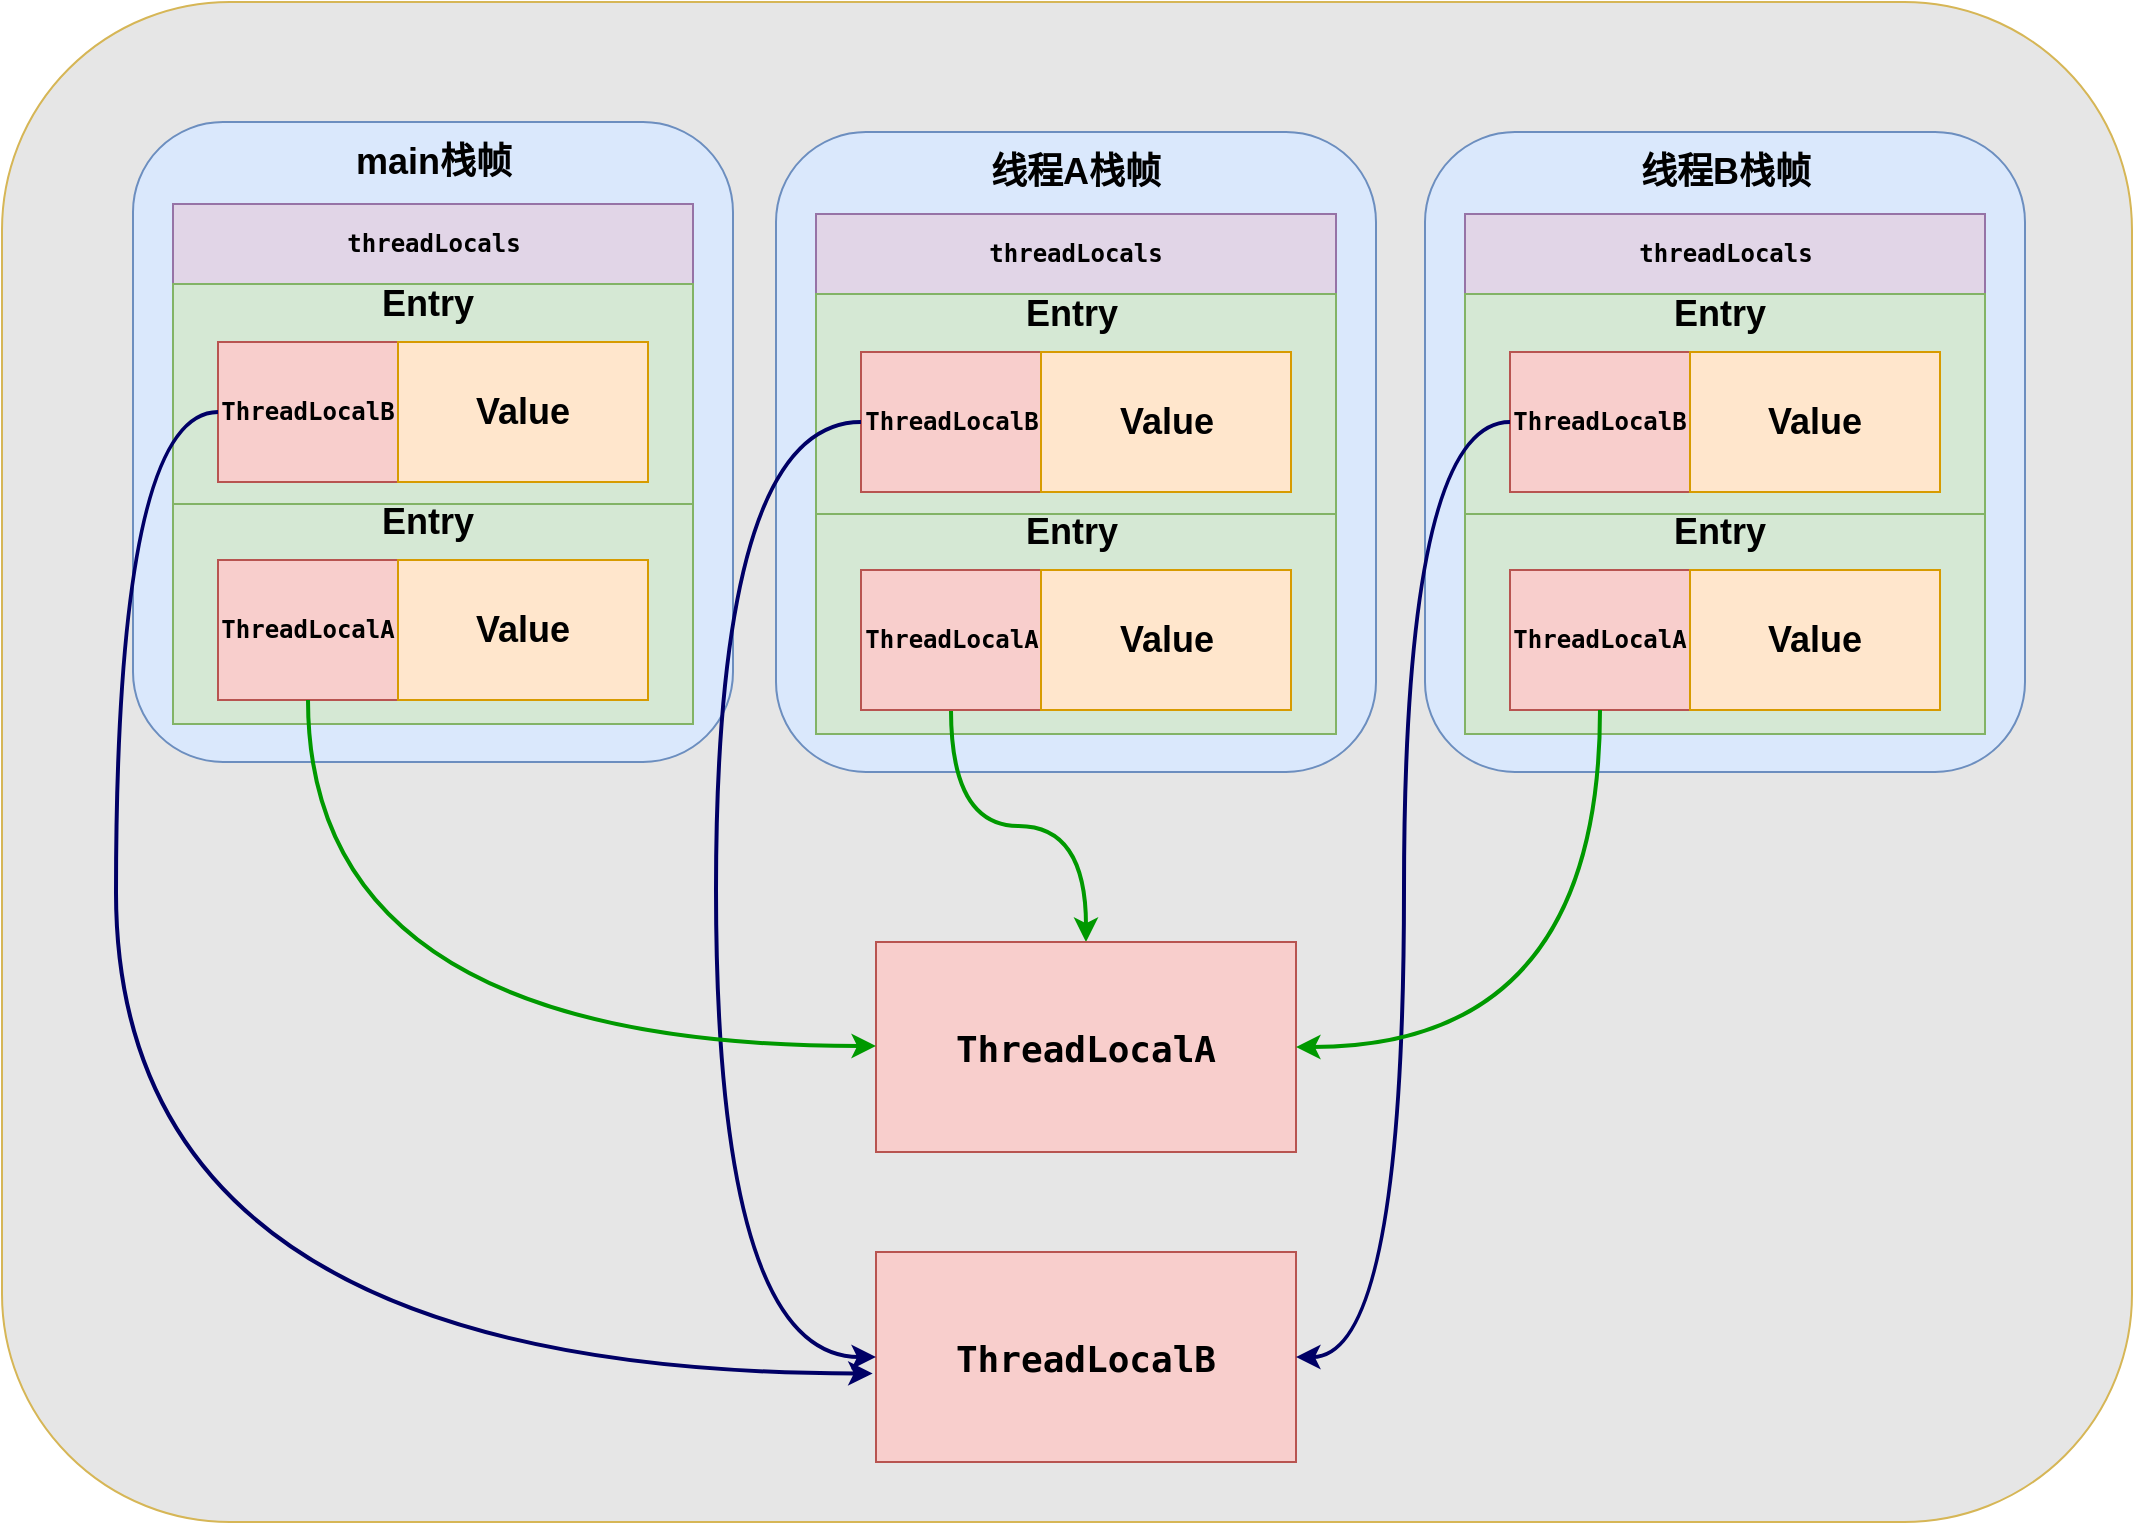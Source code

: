 <mxfile version="10.8.7" type="device"><diagram id="HM8HGTa9kmBEPXIpn-ZJ" name="第 1 页"><mxGraphModel dx="3150" dy="1373" grid="1" gridSize="10" guides="1" tooltips="1" connect="1" arrows="1" fold="1" page="1" pageScale="1" pageWidth="827" pageHeight="1169" math="0" shadow="0"><root><mxCell id="0"/><mxCell id="1" parent="0"/><mxCell id="fJS8M6uHtfuK27kKQ6Z4-132" value="" style="rounded=1;whiteSpace=wrap;html=1;fillColor=#E6E6E6;fontSize=18;strokeColor=#d6b656;" vertex="1" parent="1"><mxGeometry x="-127" y="130" width="1065" height="760" as="geometry"/></mxCell><mxCell id="fJS8M6uHtfuK27kKQ6Z4-1" value="" style="rounded=1;whiteSpace=wrap;html=1;fontStyle=1;fillColor=#dae8fc;strokeColor=#6c8ebf;" vertex="1" parent="1"><mxGeometry x="-61.5" y="190" width="300" height="320" as="geometry"/></mxCell><mxCell id="fJS8M6uHtfuK27kKQ6Z4-35" value="&lt;pre&gt;&lt;br&gt;&lt;/pre&gt;" style="rounded=0;whiteSpace=wrap;html=1;fontSize=18;fillColor=#d5e8d4;strokeColor=#82b366;fontStyle=1" vertex="1" parent="1"><mxGeometry x="-41.5" y="381" width="260" height="110" as="geometry"/></mxCell><mxCell id="fJS8M6uHtfuK27kKQ6Z4-3" value="main栈帧" style="text;html=1;strokeColor=none;fillColor=none;align=center;verticalAlign=middle;whiteSpace=wrap;rounded=0;fontSize=18;fontStyle=1" vertex="1" parent="1"><mxGeometry x="38.5" y="200" width="100" height="20" as="geometry"/></mxCell><mxCell id="fJS8M6uHtfuK27kKQ6Z4-33" value="&lt;pre style=&quot;font-size: 12px&quot;&gt;ThreadLocalA&lt;/pre&gt;" style="rounded=0;whiteSpace=wrap;html=1;fontSize=12;fillColor=#f8cecc;strokeColor=#b85450;fontStyle=1" vertex="1" parent="1"><mxGeometry x="-19" y="409" width="90" height="70" as="geometry"/></mxCell><mxCell id="fJS8M6uHtfuK27kKQ6Z4-34" value="Value" style="rounded=0;whiteSpace=wrap;html=1;fontSize=18;fillColor=#ffe6cc;strokeColor=#d79b00;fontStyle=1" vertex="1" parent="1"><mxGeometry x="71" y="409" width="125" height="70" as="geometry"/></mxCell><mxCell id="fJS8M6uHtfuK27kKQ6Z4-36" value="&lt;pre style=&quot;font-size: 14px&quot;&gt;&lt;br&gt;&lt;/pre&gt;" style="text;html=1;strokeColor=none;fillColor=none;align=center;verticalAlign=middle;whiteSpace=wrap;rounded=0;fontStyle=1;fontSize=14;" vertex="1" parent="1"><mxGeometry x="64" y="380" width="40" height="20" as="geometry"/></mxCell><mxCell id="fJS8M6uHtfuK27kKQ6Z4-48" value="&lt;pre&gt;threadLocals&lt;/pre&gt;" style="rounded=0;whiteSpace=wrap;html=1;fontSize=12;fontStyle=1;fillColor=#e1d5e7;strokeColor=#9673a6;" vertex="1" parent="1"><mxGeometry x="-41.5" y="231" width="260" height="40" as="geometry"/></mxCell><mxCell id="fJS8M6uHtfuK27kKQ6Z4-55" value="Entry" style="text;html=1;strokeColor=none;fillColor=none;align=center;verticalAlign=middle;whiteSpace=wrap;rounded=0;fontSize=18;fontStyle=1" vertex="1" parent="1"><mxGeometry x="60" y="380" width="52" height="20" as="geometry"/></mxCell><mxCell id="fJS8M6uHtfuK27kKQ6Z4-91" value="&lt;pre&gt;&lt;br&gt;&lt;/pre&gt;" style="rounded=0;whiteSpace=wrap;html=1;fontSize=18;fillColor=#d5e8d4;strokeColor=#82b366;fontStyle=1" vertex="1" parent="1"><mxGeometry x="-41.5" y="271" width="260" height="110" as="geometry"/></mxCell><mxCell id="fJS8M6uHtfuK27kKQ6Z4-92" value="&lt;pre style=&quot;font-size: 12px&quot;&gt;ThreadLocalB&lt;/pre&gt;" style="rounded=0;whiteSpace=wrap;html=1;fontSize=12;fillColor=#f8cecc;strokeColor=#b85450;fontStyle=1" vertex="1" parent="1"><mxGeometry x="-19" y="300" width="90" height="70" as="geometry"/></mxCell><mxCell id="fJS8M6uHtfuK27kKQ6Z4-93" value="Value" style="rounded=0;whiteSpace=wrap;html=1;fontSize=18;fillColor=#ffe6cc;strokeColor=#d79b00;fontStyle=1" vertex="1" parent="1"><mxGeometry x="71" y="300" width="125" height="70" as="geometry"/></mxCell><mxCell id="fJS8M6uHtfuK27kKQ6Z4-94" value="&lt;pre style=&quot;font-size: 14px&quot;&gt;&lt;br&gt;&lt;/pre&gt;" style="text;html=1;strokeColor=none;fillColor=none;align=center;verticalAlign=middle;whiteSpace=wrap;rounded=0;fontStyle=1;fontSize=14;" vertex="1" parent="1"><mxGeometry x="65.5" y="270" width="40" height="20" as="geometry"/></mxCell><mxCell id="fJS8M6uHtfuK27kKQ6Z4-95" value="Entry" style="text;html=1;strokeColor=none;fillColor=none;align=center;verticalAlign=middle;whiteSpace=wrap;rounded=0;fontSize=18;fontStyle=1" vertex="1" parent="1"><mxGeometry x="60" y="271" width="52" height="20" as="geometry"/></mxCell><mxCell id="fJS8M6uHtfuK27kKQ6Z4-101" value="" style="rounded=1;whiteSpace=wrap;html=1;fontStyle=1;fillColor=#dae8fc;strokeColor=#6c8ebf;" vertex="1" parent="1"><mxGeometry x="260" y="195" width="300" height="320" as="geometry"/></mxCell><mxCell id="fJS8M6uHtfuK27kKQ6Z4-102" value="&lt;pre&gt;&lt;br&gt;&lt;/pre&gt;" style="rounded=0;whiteSpace=wrap;html=1;fontSize=18;fillColor=#d5e8d4;strokeColor=#82b366;fontStyle=1" vertex="1" parent="1"><mxGeometry x="280" y="386" width="260" height="110" as="geometry"/></mxCell><mxCell id="fJS8M6uHtfuK27kKQ6Z4-103" value="线程A栈帧" style="text;html=1;strokeColor=none;fillColor=none;align=center;verticalAlign=middle;whiteSpace=wrap;rounded=0;fontSize=18;fontStyle=1" vertex="1" parent="1"><mxGeometry x="360" y="205" width="100" height="20" as="geometry"/></mxCell><mxCell id="fJS8M6uHtfuK27kKQ6Z4-140" style="edgeStyle=orthogonalEdgeStyle;orthogonalLoop=1;jettySize=auto;html=1;exitX=0.5;exitY=1;exitDx=0;exitDy=0;strokeColor=#009900;strokeWidth=2;fontSize=18;curved=1;" edge="1" parent="1" source="fJS8M6uHtfuK27kKQ6Z4-104" target="fJS8M6uHtfuK27kKQ6Z4-128"><mxGeometry relative="1" as="geometry"/></mxCell><mxCell id="fJS8M6uHtfuK27kKQ6Z4-104" value="&lt;pre style=&quot;font-size: 12px&quot;&gt;ThreadLocalA&lt;/pre&gt;" style="rounded=0;whiteSpace=wrap;html=1;fontSize=12;fillColor=#f8cecc;strokeColor=#b85450;fontStyle=1" vertex="1" parent="1"><mxGeometry x="302.5" y="414" width="90" height="70" as="geometry"/></mxCell><mxCell id="fJS8M6uHtfuK27kKQ6Z4-105" value="Value" style="rounded=0;whiteSpace=wrap;html=1;fontSize=18;fillColor=#ffe6cc;strokeColor=#d79b00;fontStyle=1" vertex="1" parent="1"><mxGeometry x="392.5" y="414" width="125" height="70" as="geometry"/></mxCell><mxCell id="fJS8M6uHtfuK27kKQ6Z4-106" value="&lt;pre style=&quot;font-size: 14px&quot;&gt;&lt;br&gt;&lt;/pre&gt;" style="text;html=1;strokeColor=none;fillColor=none;align=center;verticalAlign=middle;whiteSpace=wrap;rounded=0;fontStyle=1;fontSize=14;" vertex="1" parent="1"><mxGeometry x="385.5" y="385" width="40" height="20" as="geometry"/></mxCell><mxCell id="fJS8M6uHtfuK27kKQ6Z4-107" value="&lt;pre&gt;threadLocals&lt;/pre&gt;" style="rounded=0;whiteSpace=wrap;html=1;fontSize=12;fontStyle=1;fillColor=#e1d5e7;strokeColor=#9673a6;" vertex="1" parent="1"><mxGeometry x="280" y="236" width="260" height="40" as="geometry"/></mxCell><mxCell id="fJS8M6uHtfuK27kKQ6Z4-108" value="Entry" style="text;html=1;strokeColor=none;fillColor=none;align=center;verticalAlign=middle;whiteSpace=wrap;rounded=0;fontSize=18;fontStyle=1" vertex="1" parent="1"><mxGeometry x="381.5" y="385" width="52" height="20" as="geometry"/></mxCell><mxCell id="fJS8M6uHtfuK27kKQ6Z4-109" value="&lt;pre&gt;&lt;br&gt;&lt;/pre&gt;" style="rounded=0;whiteSpace=wrap;html=1;fontSize=18;fillColor=#d5e8d4;strokeColor=#82b366;fontStyle=1" vertex="1" parent="1"><mxGeometry x="280" y="276" width="260" height="110" as="geometry"/></mxCell><mxCell id="fJS8M6uHtfuK27kKQ6Z4-110" value="&lt;pre style=&quot;font-size: 12px&quot;&gt;ThreadLocalB&lt;/pre&gt;" style="rounded=0;whiteSpace=wrap;html=1;fontSize=12;fillColor=#f8cecc;strokeColor=#b85450;fontStyle=1" vertex="1" parent="1"><mxGeometry x="302.5" y="305" width="90" height="70" as="geometry"/></mxCell><mxCell id="fJS8M6uHtfuK27kKQ6Z4-111" value="Value" style="rounded=0;whiteSpace=wrap;html=1;fontSize=18;fillColor=#ffe6cc;strokeColor=#d79b00;fontStyle=1" vertex="1" parent="1"><mxGeometry x="392.5" y="305" width="125" height="70" as="geometry"/></mxCell><mxCell id="fJS8M6uHtfuK27kKQ6Z4-112" value="&lt;pre style=&quot;font-size: 14px&quot;&gt;&lt;br&gt;&lt;/pre&gt;" style="text;html=1;strokeColor=none;fillColor=none;align=center;verticalAlign=middle;whiteSpace=wrap;rounded=0;fontStyle=1;fontSize=14;" vertex="1" parent="1"><mxGeometry x="387" y="275" width="40" height="20" as="geometry"/></mxCell><mxCell id="fJS8M6uHtfuK27kKQ6Z4-113" value="Entry" style="text;html=1;strokeColor=none;fillColor=none;align=center;verticalAlign=middle;whiteSpace=wrap;rounded=0;fontSize=18;fontStyle=1" vertex="1" parent="1"><mxGeometry x="381.5" y="276" width="52" height="20" as="geometry"/></mxCell><mxCell id="fJS8M6uHtfuK27kKQ6Z4-114" value="" style="rounded=1;whiteSpace=wrap;html=1;fontStyle=1;fillColor=#dae8fc;strokeColor=#6c8ebf;" vertex="1" parent="1"><mxGeometry x="584.5" y="195" width="300" height="320" as="geometry"/></mxCell><mxCell id="fJS8M6uHtfuK27kKQ6Z4-115" value="&lt;pre&gt;&lt;br&gt;&lt;/pre&gt;" style="rounded=0;whiteSpace=wrap;html=1;fontSize=18;fillColor=#d5e8d4;strokeColor=#82b366;fontStyle=1" vertex="1" parent="1"><mxGeometry x="604.5" y="386" width="260" height="110" as="geometry"/></mxCell><mxCell id="fJS8M6uHtfuK27kKQ6Z4-116" value="线程B栈帧" style="text;html=1;strokeColor=none;fillColor=none;align=center;verticalAlign=middle;whiteSpace=wrap;rounded=0;fontSize=18;fontStyle=1" vertex="1" parent="1"><mxGeometry x="684.5" y="205" width="100" height="20" as="geometry"/></mxCell><mxCell id="fJS8M6uHtfuK27kKQ6Z4-117" value="&lt;pre style=&quot;font-size: 12px&quot;&gt;ThreadLocalA&lt;/pre&gt;" style="rounded=0;whiteSpace=wrap;html=1;fontSize=12;fillColor=#f8cecc;strokeColor=#b85450;fontStyle=1" vertex="1" parent="1"><mxGeometry x="627" y="414" width="90" height="70" as="geometry"/></mxCell><mxCell id="fJS8M6uHtfuK27kKQ6Z4-118" value="Value" style="rounded=0;whiteSpace=wrap;html=1;fontSize=18;fillColor=#ffe6cc;strokeColor=#d79b00;fontStyle=1" vertex="1" parent="1"><mxGeometry x="717" y="414" width="125" height="70" as="geometry"/></mxCell><mxCell id="fJS8M6uHtfuK27kKQ6Z4-119" value="&lt;pre style=&quot;font-size: 14px&quot;&gt;&lt;br&gt;&lt;/pre&gt;" style="text;html=1;strokeColor=none;fillColor=none;align=center;verticalAlign=middle;whiteSpace=wrap;rounded=0;fontStyle=1;fontSize=14;" vertex="1" parent="1"><mxGeometry x="710" y="385" width="40" height="20" as="geometry"/></mxCell><mxCell id="fJS8M6uHtfuK27kKQ6Z4-120" value="&lt;pre&gt;threadLocals&lt;/pre&gt;" style="rounded=0;whiteSpace=wrap;html=1;fontSize=12;fontStyle=1;fillColor=#e1d5e7;strokeColor=#9673a6;" vertex="1" parent="1"><mxGeometry x="604.5" y="236" width="260" height="40" as="geometry"/></mxCell><mxCell id="fJS8M6uHtfuK27kKQ6Z4-121" value="Entry" style="text;html=1;strokeColor=none;fillColor=none;align=center;verticalAlign=middle;whiteSpace=wrap;rounded=0;fontSize=18;fontStyle=1" vertex="1" parent="1"><mxGeometry x="706" y="385" width="52" height="20" as="geometry"/></mxCell><mxCell id="fJS8M6uHtfuK27kKQ6Z4-122" value="&lt;pre&gt;&lt;br&gt;&lt;/pre&gt;" style="rounded=0;whiteSpace=wrap;html=1;fontSize=18;fillColor=#d5e8d4;strokeColor=#82b366;fontStyle=1" vertex="1" parent="1"><mxGeometry x="604.5" y="276" width="260" height="110" as="geometry"/></mxCell><mxCell id="fJS8M6uHtfuK27kKQ6Z4-123" value="&lt;pre style=&quot;font-size: 12px&quot;&gt;ThreadLocalB&lt;/pre&gt;" style="rounded=0;whiteSpace=wrap;html=1;fontSize=12;fillColor=#f8cecc;strokeColor=#b85450;fontStyle=1" vertex="1" parent="1"><mxGeometry x="627" y="305" width="90" height="70" as="geometry"/></mxCell><mxCell id="fJS8M6uHtfuK27kKQ6Z4-124" value="Value" style="rounded=0;whiteSpace=wrap;html=1;fontSize=18;fillColor=#ffe6cc;strokeColor=#d79b00;fontStyle=1" vertex="1" parent="1"><mxGeometry x="717" y="305" width="125" height="70" as="geometry"/></mxCell><mxCell id="fJS8M6uHtfuK27kKQ6Z4-125" value="&lt;pre style=&quot;font-size: 14px&quot;&gt;&lt;br&gt;&lt;/pre&gt;" style="text;html=1;strokeColor=none;fillColor=none;align=center;verticalAlign=middle;whiteSpace=wrap;rounded=0;fontStyle=1;fontSize=14;" vertex="1" parent="1"><mxGeometry x="711.5" y="275" width="40" height="20" as="geometry"/></mxCell><mxCell id="fJS8M6uHtfuK27kKQ6Z4-126" value="Entry" style="text;html=1;strokeColor=none;fillColor=none;align=center;verticalAlign=middle;whiteSpace=wrap;rounded=0;fontSize=18;fontStyle=1" vertex="1" parent="1"><mxGeometry x="706" y="276" width="52" height="20" as="geometry"/></mxCell><mxCell id="fJS8M6uHtfuK27kKQ6Z4-128" value="&lt;pre&gt;&lt;font style=&quot;font-size: 18px&quot;&gt;ThreadLocalA&lt;/font&gt;&lt;/pre&gt;" style="rounded=0;whiteSpace=wrap;html=1;fontSize=12;fillColor=#f8cecc;strokeColor=#b85450;fontStyle=1" vertex="1" parent="1"><mxGeometry x="310" y="600" width="210" height="105" as="geometry"/></mxCell><mxCell id="fJS8M6uHtfuK27kKQ6Z4-129" value="&lt;pre&gt;&lt;font style=&quot;font-size: 18px&quot;&gt;ThreadLocalB&lt;/font&gt;&lt;/pre&gt;" style="rounded=0;whiteSpace=wrap;html=1;fontSize=12;fillColor=#f8cecc;strokeColor=#b85450;fontStyle=1" vertex="1" parent="1"><mxGeometry x="310" y="755" width="210" height="105" as="geometry"/></mxCell><mxCell id="fJS8M6uHtfuK27kKQ6Z4-134" value="" style="edgeStyle=elbowEdgeStyle;elbow=horizontal;endArrow=classic;html=1;strokeColor=#000066;fontSize=18;entryX=1;entryY=0.5;entryDx=0;entryDy=0;exitX=0;exitY=0.5;exitDx=0;exitDy=0;strokeWidth=2;curved=1;" edge="1" parent="1" source="fJS8M6uHtfuK27kKQ6Z4-123" target="fJS8M6uHtfuK27kKQ6Z4-129"><mxGeometry width="50" height="50" relative="1" as="geometry"><mxPoint x="670" y="660" as="sourcePoint"/><mxPoint x="720" y="610" as="targetPoint"/><Array as="points"><mxPoint x="574" y="610"/></Array></mxGeometry></mxCell><mxCell id="fJS8M6uHtfuK27kKQ6Z4-135" value="" style="edgeStyle=elbowEdgeStyle;elbow=horizontal;endArrow=classic;html=1;strokeColor=#000066;fontSize=18;entryX=0;entryY=0.5;entryDx=0;entryDy=0;exitX=0;exitY=0.5;exitDx=0;exitDy=0;strokeWidth=2;curved=1;" edge="1" parent="1" source="fJS8M6uHtfuK27kKQ6Z4-110" target="fJS8M6uHtfuK27kKQ6Z4-129"><mxGeometry width="50" height="50" relative="1" as="geometry"><mxPoint x="90" y="660" as="sourcePoint"/><mxPoint x="140" y="610" as="targetPoint"/><Array as="points"><mxPoint x="230" y="610"/><mxPoint x="220" y="600"/><mxPoint x="250" y="550"/></Array></mxGeometry></mxCell><mxCell id="fJS8M6uHtfuK27kKQ6Z4-136" value="" style="edgeStyle=elbowEdgeStyle;elbow=horizontal;endArrow=classic;html=1;strokeColor=#000066;strokeWidth=2;fontSize=18;entryX=-0.008;entryY=0.578;entryDx=0;entryDy=0;exitX=0;exitY=0.5;exitDx=0;exitDy=0;curved=1;entryPerimeter=0;" edge="1" parent="1" source="fJS8M6uHtfuK27kKQ6Z4-92" target="fJS8M6uHtfuK27kKQ6Z4-129"><mxGeometry width="50" height="50" relative="1" as="geometry"><mxPoint x="40" y="710" as="sourcePoint"/><mxPoint x="90" y="660" as="targetPoint"/><Array as="points"><mxPoint x="-70" y="980"/><mxPoint x="200" y="890"/><mxPoint x="-80" y="740"/><mxPoint x="30" y="1490"/><mxPoint x="-100" y="1000"/><mxPoint x="160" y="910"/><mxPoint x="160" y="880"/><mxPoint x="-80" y="580"/><mxPoint x="80" y="880"/><mxPoint x="-80" y="610"/></Array></mxGeometry></mxCell><mxCell id="fJS8M6uHtfuK27kKQ6Z4-137" value="" style="edgeStyle=elbowEdgeStyle;elbow=vertical;endArrow=classic;html=1;strokeColor=#009900;strokeWidth=2;fontSize=18;entryX=0;entryY=0.5;entryDx=0;entryDy=0;exitX=0.5;exitY=1;exitDx=0;exitDy=0;curved=1;" edge="1" parent="1" source="fJS8M6uHtfuK27kKQ6Z4-33" target="fJS8M6uHtfuK27kKQ6Z4-128"><mxGeometry width="50" height="50" relative="1" as="geometry"><mxPoint x="80" y="650" as="sourcePoint"/><mxPoint x="130" y="600" as="targetPoint"/><Array as="points"><mxPoint x="160" y="652"/></Array></mxGeometry></mxCell><mxCell id="fJS8M6uHtfuK27kKQ6Z4-138" value="" style="edgeStyle=elbowEdgeStyle;elbow=horizontal;endArrow=classic;html=1;strokeColor=#009900;strokeWidth=2;fontSize=18;exitX=0.5;exitY=1;exitDx=0;exitDy=0;curved=1;" edge="1" parent="1" source="fJS8M6uHtfuK27kKQ6Z4-117" target="fJS8M6uHtfuK27kKQ6Z4-128"><mxGeometry width="50" height="50" relative="1" as="geometry"><mxPoint x="780" y="680" as="sourcePoint"/><mxPoint x="830" y="630" as="targetPoint"/><Array as="points"><mxPoint x="672" y="540"/></Array></mxGeometry></mxCell></root></mxGraphModel></diagram></mxfile>